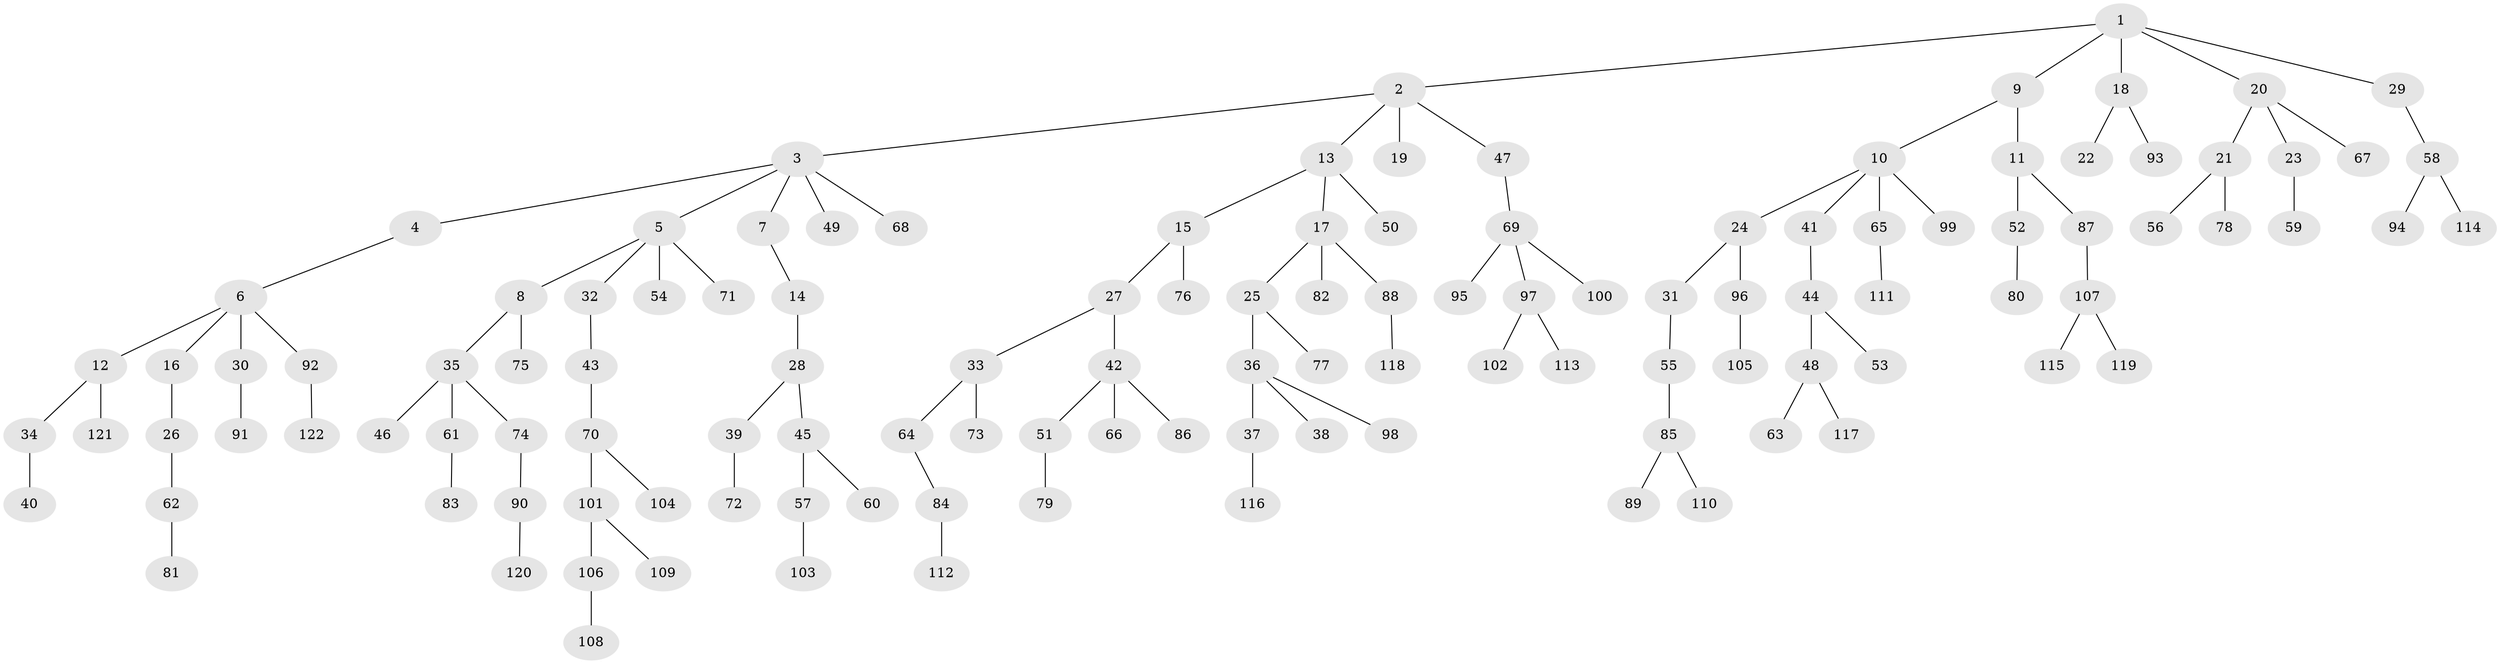 // Generated by graph-tools (version 1.1) at 2025/02/03/09/25 03:02:25]
// undirected, 122 vertices, 121 edges
graph export_dot {
graph [start="1"]
  node [color=gray90,style=filled];
  1;
  2;
  3;
  4;
  5;
  6;
  7;
  8;
  9;
  10;
  11;
  12;
  13;
  14;
  15;
  16;
  17;
  18;
  19;
  20;
  21;
  22;
  23;
  24;
  25;
  26;
  27;
  28;
  29;
  30;
  31;
  32;
  33;
  34;
  35;
  36;
  37;
  38;
  39;
  40;
  41;
  42;
  43;
  44;
  45;
  46;
  47;
  48;
  49;
  50;
  51;
  52;
  53;
  54;
  55;
  56;
  57;
  58;
  59;
  60;
  61;
  62;
  63;
  64;
  65;
  66;
  67;
  68;
  69;
  70;
  71;
  72;
  73;
  74;
  75;
  76;
  77;
  78;
  79;
  80;
  81;
  82;
  83;
  84;
  85;
  86;
  87;
  88;
  89;
  90;
  91;
  92;
  93;
  94;
  95;
  96;
  97;
  98;
  99;
  100;
  101;
  102;
  103;
  104;
  105;
  106;
  107;
  108;
  109;
  110;
  111;
  112;
  113;
  114;
  115;
  116;
  117;
  118;
  119;
  120;
  121;
  122;
  1 -- 2;
  1 -- 9;
  1 -- 18;
  1 -- 20;
  1 -- 29;
  2 -- 3;
  2 -- 13;
  2 -- 19;
  2 -- 47;
  3 -- 4;
  3 -- 5;
  3 -- 7;
  3 -- 49;
  3 -- 68;
  4 -- 6;
  5 -- 8;
  5 -- 32;
  5 -- 54;
  5 -- 71;
  6 -- 12;
  6 -- 16;
  6 -- 30;
  6 -- 92;
  7 -- 14;
  8 -- 35;
  8 -- 75;
  9 -- 10;
  9 -- 11;
  10 -- 24;
  10 -- 41;
  10 -- 65;
  10 -- 99;
  11 -- 52;
  11 -- 87;
  12 -- 34;
  12 -- 121;
  13 -- 15;
  13 -- 17;
  13 -- 50;
  14 -- 28;
  15 -- 27;
  15 -- 76;
  16 -- 26;
  17 -- 25;
  17 -- 82;
  17 -- 88;
  18 -- 22;
  18 -- 93;
  20 -- 21;
  20 -- 23;
  20 -- 67;
  21 -- 56;
  21 -- 78;
  23 -- 59;
  24 -- 31;
  24 -- 96;
  25 -- 36;
  25 -- 77;
  26 -- 62;
  27 -- 33;
  27 -- 42;
  28 -- 39;
  28 -- 45;
  29 -- 58;
  30 -- 91;
  31 -- 55;
  32 -- 43;
  33 -- 64;
  33 -- 73;
  34 -- 40;
  35 -- 46;
  35 -- 61;
  35 -- 74;
  36 -- 37;
  36 -- 38;
  36 -- 98;
  37 -- 116;
  39 -- 72;
  41 -- 44;
  42 -- 51;
  42 -- 66;
  42 -- 86;
  43 -- 70;
  44 -- 48;
  44 -- 53;
  45 -- 57;
  45 -- 60;
  47 -- 69;
  48 -- 63;
  48 -- 117;
  51 -- 79;
  52 -- 80;
  55 -- 85;
  57 -- 103;
  58 -- 94;
  58 -- 114;
  61 -- 83;
  62 -- 81;
  64 -- 84;
  65 -- 111;
  69 -- 95;
  69 -- 97;
  69 -- 100;
  70 -- 101;
  70 -- 104;
  74 -- 90;
  84 -- 112;
  85 -- 89;
  85 -- 110;
  87 -- 107;
  88 -- 118;
  90 -- 120;
  92 -- 122;
  96 -- 105;
  97 -- 102;
  97 -- 113;
  101 -- 106;
  101 -- 109;
  106 -- 108;
  107 -- 115;
  107 -- 119;
}
